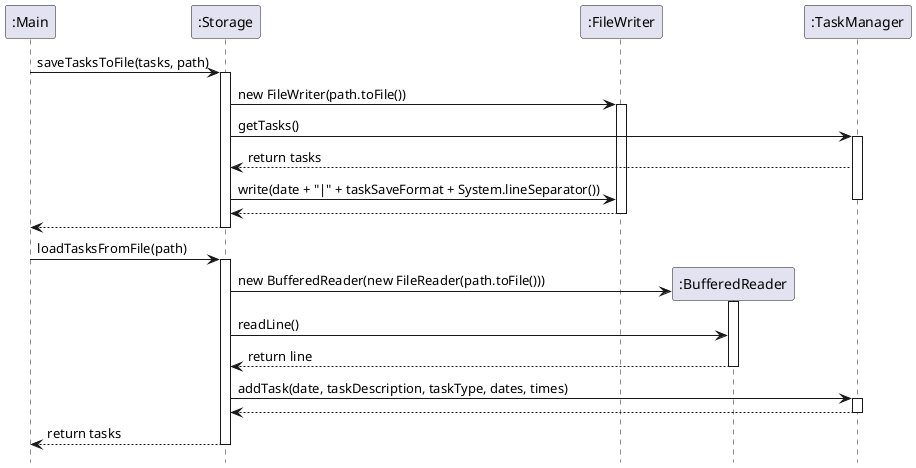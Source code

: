 @startuml
hide footbox
participant ":Main" as M
participant ":Storage" as S
participant ":FileWriter" as FW
participant ":BufferedReader" as BR
participant ":TaskManager" as TM

M -> S : saveTasksToFile(tasks, path)
activate S
S -> FW : new FileWriter(path.toFile())
activate FW
S -> TM : getTasks()
activate TM
TM --> S : return tasks
S -> FW : write(date + "|" + taskSaveFormat + System.lineSeparator())
deactivate TM
FW --> S :
deactivate FW
S --> M-- :

M -> S : loadTasksFromFile(path)
activate S
create BR
S -> BR++ : new BufferedReader(new FileReader(path.toFile()))
S -> BR : readLine()
BR --> S-- : return line
S -> TM : addTask(date, taskDescription, taskType, dates, times)
activate TM
TM --> S :
deactivate TM
S --> M : return tasks
deactivate BR
deactivate S
@enduml